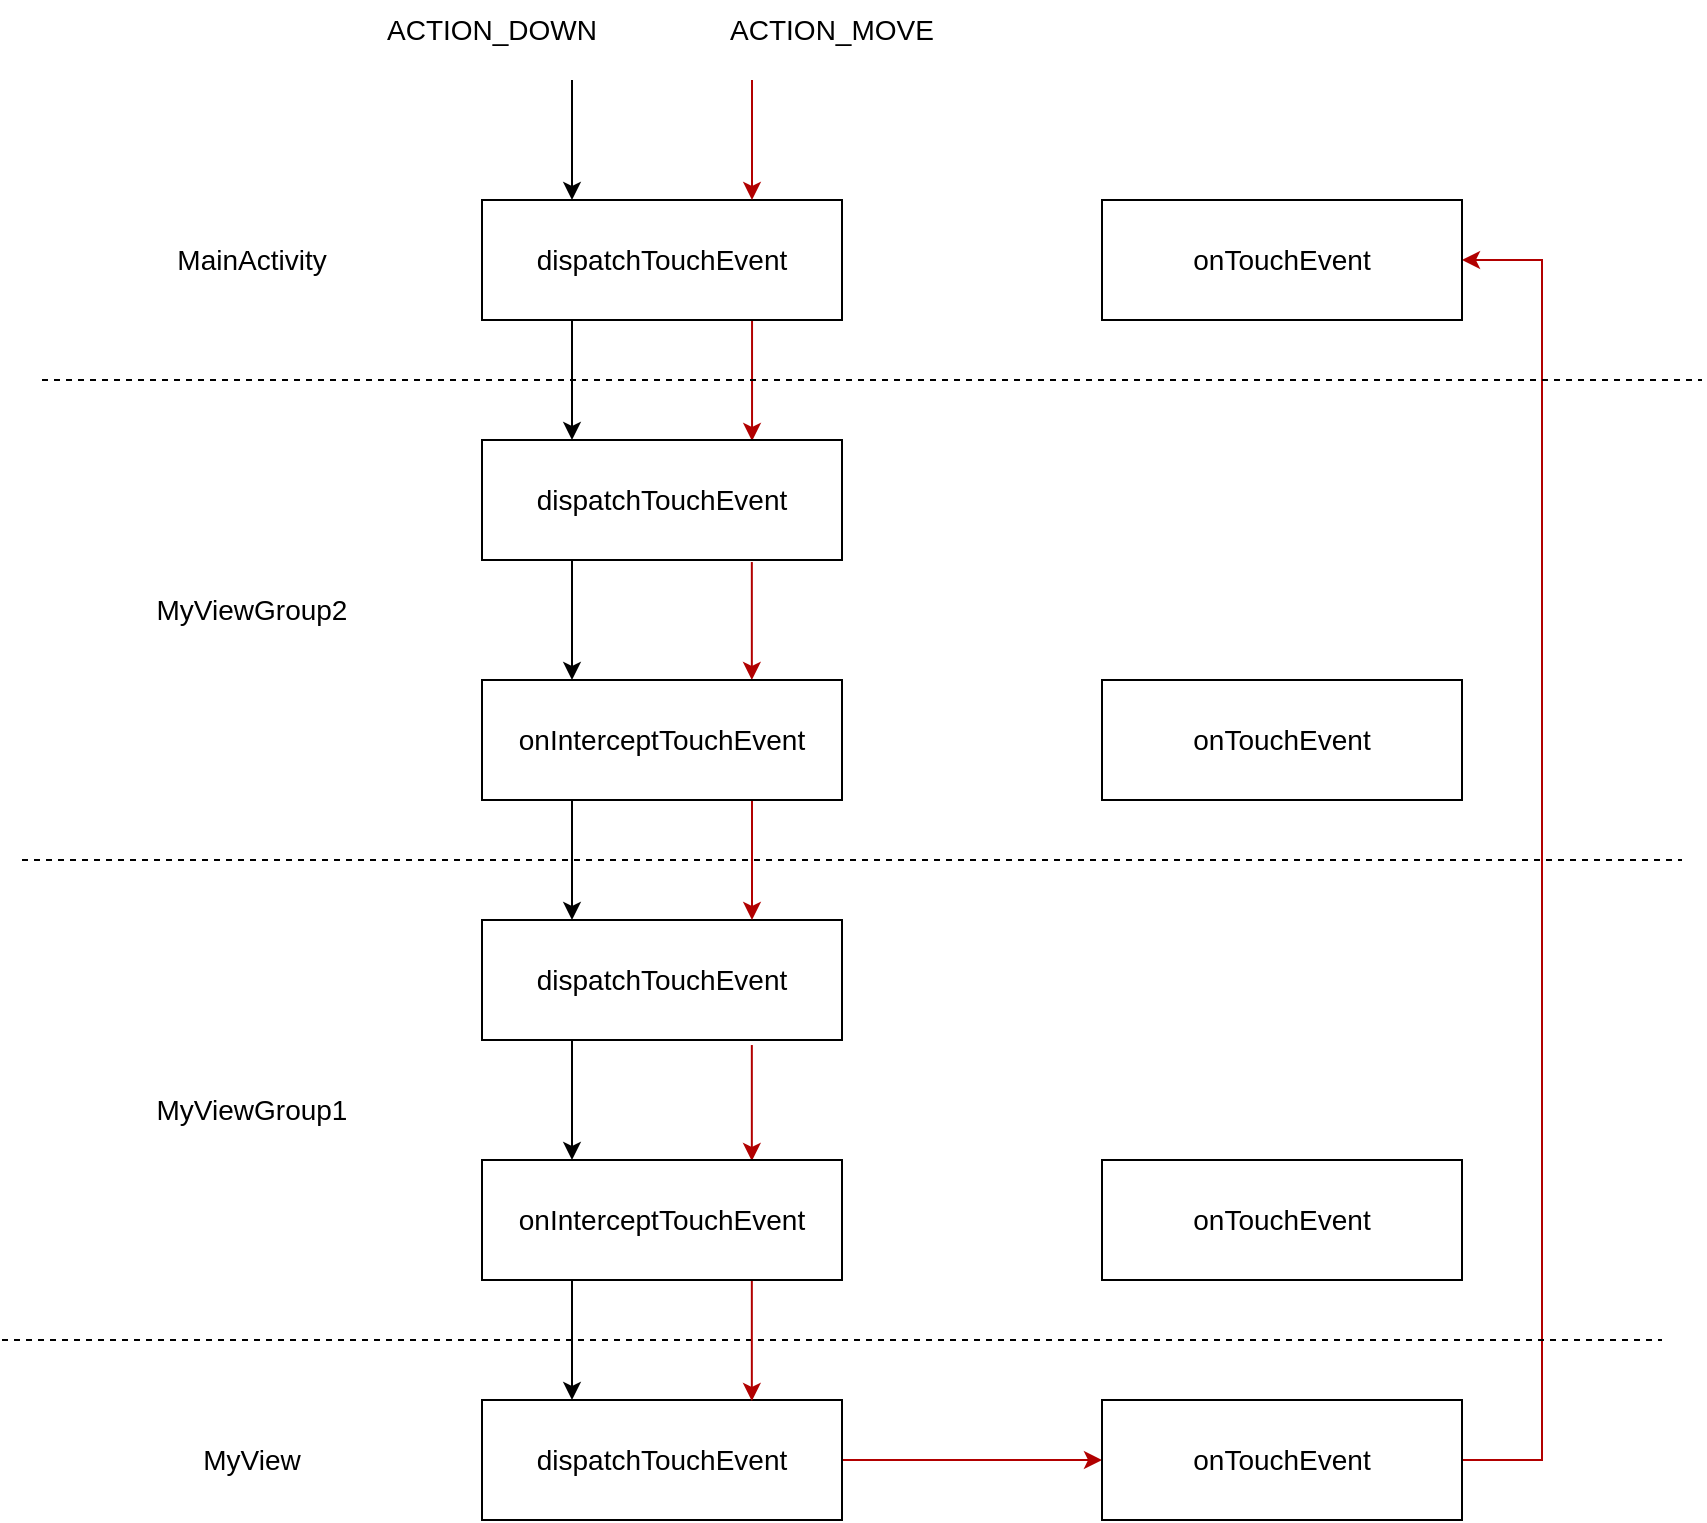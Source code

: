 <mxfile version="20.6.2" type="device"><diagram id="cjnYOt9zEhIVLolNWVA8" name="第 1 页"><mxGraphModel dx="943" dy="558" grid="1" gridSize="10" guides="1" tooltips="1" connect="1" arrows="1" fold="1" page="1" pageScale="1" pageWidth="827" pageHeight="1169" math="0" shadow="0"><root><mxCell id="0"/><mxCell id="1" parent="0"/><mxCell id="qp5EfxSRmxc_03JNL3Yc-1" style="edgeStyle=orthogonalEdgeStyle;rounded=0;orthogonalLoop=1;jettySize=auto;html=1;exitX=0.25;exitY=1;exitDx=0;exitDy=0;entryX=0.25;entryY=0;entryDx=0;entryDy=0;" parent="1" source="BhbTwz_tKM_GwKJJgFK0-1" target="BhbTwz_tKM_GwKJJgFK0-4" edge="1"><mxGeometry relative="1" as="geometry"/></mxCell><mxCell id="qp5EfxSRmxc_03JNL3Yc-2" style="edgeStyle=orthogonalEdgeStyle;rounded=0;orthogonalLoop=1;jettySize=auto;html=1;exitX=0.789;exitY=1.008;exitDx=0;exitDy=0;entryX=0.789;entryY=0.008;entryDx=0;entryDy=0;fillColor=#e51400;strokeColor=#B20000;entryPerimeter=0;exitPerimeter=0;" parent="1" edge="1"><mxGeometry relative="1" as="geometry"><mxPoint x="455.02" y="320.48" as="sourcePoint"/><mxPoint x="455.02" y="380.48" as="targetPoint"/></mxGeometry></mxCell><mxCell id="BhbTwz_tKM_GwKJJgFK0-1" value="dispatchTouchEvent" style="rounded=0;whiteSpace=wrap;html=1;fontSize=14;" parent="1" vertex="1"><mxGeometry x="320" y="260" width="180" height="60" as="geometry"/></mxCell><mxCell id="BhbTwz_tKM_GwKJJgFK0-2" value="" style="endArrow=classic;html=1;rounded=0;entryX=0.25;entryY=0;entryDx=0;entryDy=0;fontSize=14;" parent="1" target="BhbTwz_tKM_GwKJJgFK0-1" edge="1"><mxGeometry width="50" height="50" relative="1" as="geometry"><mxPoint x="365" y="200" as="sourcePoint"/><mxPoint x="690" y="270" as="targetPoint"/></mxGeometry></mxCell><mxCell id="BhbTwz_tKM_GwKJJgFK0-3" value="ACTION_DOWN" style="text;html=1;strokeColor=none;fillColor=none;align=center;verticalAlign=middle;whiteSpace=wrap;rounded=0;fontSize=14;" parent="1" vertex="1"><mxGeometry x="250" y="160" width="150" height="30" as="geometry"/></mxCell><mxCell id="tlFJZaUdAi4LSjoSfI8d-1" style="edgeStyle=orthogonalEdgeStyle;rounded=0;orthogonalLoop=1;jettySize=auto;html=1;exitX=0.25;exitY=1;exitDx=0;exitDy=0;entryX=0.25;entryY=0;entryDx=0;entryDy=0;" parent="1" source="BhbTwz_tKM_GwKJJgFK0-4" target="PAZ1qqW9tEFOrxL6rgNG-1" edge="1"><mxGeometry relative="1" as="geometry"/></mxCell><mxCell id="tlFJZaUdAi4LSjoSfI8d-3" style="edgeStyle=orthogonalEdgeStyle;rounded=0;orthogonalLoop=1;jettySize=auto;html=1;exitX=0.794;exitY=1.017;exitDx=0;exitDy=0;entryX=0.794;entryY=0;entryDx=0;entryDy=0;exitPerimeter=0;entryPerimeter=0;fillColor=#e51400;strokeColor=#B20000;" parent="1" edge="1"><mxGeometry relative="1" as="geometry"><mxPoint x="454.92" y="441.02" as="sourcePoint"/><mxPoint x="454.92" y="500" as="targetPoint"/></mxGeometry></mxCell><mxCell id="BhbTwz_tKM_GwKJJgFK0-4" value="dispatchTouchEvent" style="rounded=0;whiteSpace=wrap;html=1;fontSize=14;" parent="1" vertex="1"><mxGeometry x="320" y="380" width="180" height="60" as="geometry"/></mxCell><mxCell id="cAxE1mJYIoqhqPKMCjMX-1" style="edgeStyle=orthogonalEdgeStyle;rounded=0;orthogonalLoop=1;jettySize=auto;html=1;exitX=0.25;exitY=1;exitDx=0;exitDy=0;entryX=0.25;entryY=0;entryDx=0;entryDy=0;" parent="1" source="BhbTwz_tKM_GwKJJgFK0-6" target="PAZ1qqW9tEFOrxL6rgNG-4" edge="1"><mxGeometry relative="1" as="geometry"/></mxCell><mxCell id="cAxE1mJYIoqhqPKMCjMX-5" style="edgeStyle=orthogonalEdgeStyle;rounded=0;orthogonalLoop=1;jettySize=auto;html=1;exitX=0.794;exitY=1.042;exitDx=0;exitDy=0;entryX=0.794;entryY=0.008;entryDx=0;entryDy=0;exitPerimeter=0;entryPerimeter=0;fillColor=#e51400;strokeColor=#B20000;" parent="1" edge="1"><mxGeometry relative="1" as="geometry"><mxPoint x="454.92" y="682.52" as="sourcePoint"/><mxPoint x="454.92" y="740.48" as="targetPoint"/></mxGeometry></mxCell><mxCell id="BhbTwz_tKM_GwKJJgFK0-6" value="dispatchTouchEvent" style="rounded=0;whiteSpace=wrap;html=1;fontSize=14;" parent="1" vertex="1"><mxGeometry x="320" y="620" width="180" height="60" as="geometry"/></mxCell><mxCell id="xQ_3gfcpEOxJdgIkhKwV-1" style="edgeStyle=orthogonalEdgeStyle;rounded=0;orthogonalLoop=1;jettySize=auto;html=1;exitX=1;exitY=0.5;exitDx=0;exitDy=0;entryX=0;entryY=0.5;entryDx=0;entryDy=0;fillColor=#e51400;strokeColor=#B20000;" edge="1" parent="1" source="BhbTwz_tKM_GwKJJgFK0-9" target="BhbTwz_tKM_GwKJJgFK0-11"><mxGeometry relative="1" as="geometry"/></mxCell><mxCell id="BhbTwz_tKM_GwKJJgFK0-9" value="dispatchTouchEvent" style="rounded=0;whiteSpace=wrap;html=1;fontSize=14;" parent="1" vertex="1"><mxGeometry x="320" y="860" width="180" height="60" as="geometry"/></mxCell><mxCell id="xQ_3gfcpEOxJdgIkhKwV-2" style="edgeStyle=orthogonalEdgeStyle;rounded=0;orthogonalLoop=1;jettySize=auto;html=1;exitX=1;exitY=0.5;exitDx=0;exitDy=0;entryX=1;entryY=0.5;entryDx=0;entryDy=0;fillColor=#e51400;strokeColor=#B20000;" edge="1" parent="1" source="BhbTwz_tKM_GwKJJgFK0-11" target="BhbTwz_tKM_GwKJJgFK0-17"><mxGeometry relative="1" as="geometry"><Array as="points"><mxPoint x="850" y="890"/><mxPoint x="850" y="290"/></Array></mxGeometry></mxCell><mxCell id="BhbTwz_tKM_GwKJJgFK0-11" value="onTouchEvent" style="rounded=0;whiteSpace=wrap;html=1;fontSize=14;" parent="1" vertex="1"><mxGeometry x="630" y="860" width="180" height="60" as="geometry"/></mxCell><mxCell id="BhbTwz_tKM_GwKJJgFK0-14" value="onTouchEvent" style="rounded=0;whiteSpace=wrap;html=1;fontSize=14;" parent="1" vertex="1"><mxGeometry x="630" y="740" width="180" height="60" as="geometry"/></mxCell><mxCell id="BhbTwz_tKM_GwKJJgFK0-16" value="onTouchEvent" style="rounded=0;whiteSpace=wrap;html=1;fontSize=14;" parent="1" vertex="1"><mxGeometry x="630" y="500" width="180" height="60" as="geometry"/></mxCell><mxCell id="BhbTwz_tKM_GwKJJgFK0-17" value="onTouchEvent" style="rounded=0;whiteSpace=wrap;html=1;fontSize=14;" parent="1" vertex="1"><mxGeometry x="630" y="260" width="180" height="60" as="geometry"/></mxCell><mxCell id="BhbTwz_tKM_GwKJJgFK0-18" value="" style="endArrow=none;dashed=1;html=1;rounded=0;fontSize=14;" parent="1" edge="1"><mxGeometry width="50" height="50" relative="1" as="geometry"><mxPoint x="100" y="350" as="sourcePoint"/><mxPoint x="930" y="350" as="targetPoint"/></mxGeometry></mxCell><mxCell id="BhbTwz_tKM_GwKJJgFK0-19" value="MainActivity" style="text;html=1;strokeColor=none;fillColor=none;align=center;verticalAlign=middle;whiteSpace=wrap;rounded=0;fontSize=14;" parent="1" vertex="1"><mxGeometry x="130" y="275" width="150" height="30" as="geometry"/></mxCell><mxCell id="BhbTwz_tKM_GwKJJgFK0-20" value="" style="endArrow=none;dashed=1;html=1;rounded=0;fontSize=14;" parent="1" edge="1"><mxGeometry width="50" height="50" relative="1" as="geometry"><mxPoint x="90" y="590" as="sourcePoint"/><mxPoint x="920" y="590" as="targetPoint"/></mxGeometry></mxCell><mxCell id="BhbTwz_tKM_GwKJJgFK0-21" value="" style="endArrow=none;dashed=1;html=1;rounded=0;fontSize=14;" parent="1" edge="1"><mxGeometry width="50" height="50" relative="1" as="geometry"><mxPoint x="80" y="830" as="sourcePoint"/><mxPoint x="910" y="830" as="targetPoint"/></mxGeometry></mxCell><mxCell id="BhbTwz_tKM_GwKJJgFK0-22" value="MyViewGroup2" style="text;html=1;strokeColor=none;fillColor=none;align=center;verticalAlign=middle;whiteSpace=wrap;rounded=0;fontSize=14;" parent="1" vertex="1"><mxGeometry x="130" y="450" width="150" height="30" as="geometry"/></mxCell><mxCell id="BhbTwz_tKM_GwKJJgFK0-23" value="MyViewGroup1" style="text;html=1;strokeColor=none;fillColor=none;align=center;verticalAlign=middle;whiteSpace=wrap;rounded=0;fontSize=14;" parent="1" vertex="1"><mxGeometry x="130" y="700" width="150" height="30" as="geometry"/></mxCell><mxCell id="BhbTwz_tKM_GwKJJgFK0-24" value="MyView" style="text;html=1;strokeColor=none;fillColor=none;align=center;verticalAlign=middle;whiteSpace=wrap;rounded=0;fontSize=14;" parent="1" vertex="1"><mxGeometry x="130" y="875" width="150" height="30" as="geometry"/></mxCell><mxCell id="tlFJZaUdAi4LSjoSfI8d-2" style="edgeStyle=orthogonalEdgeStyle;rounded=0;orthogonalLoop=1;jettySize=auto;html=1;exitX=0.25;exitY=1;exitDx=0;exitDy=0;entryX=0.25;entryY=0;entryDx=0;entryDy=0;" parent="1" source="PAZ1qqW9tEFOrxL6rgNG-1" target="BhbTwz_tKM_GwKJJgFK0-6" edge="1"><mxGeometry relative="1" as="geometry"/></mxCell><mxCell id="tlFJZaUdAi4LSjoSfI8d-4" style="edgeStyle=orthogonalEdgeStyle;rounded=0;orthogonalLoop=1;jettySize=auto;html=1;fillColor=#e51400;strokeColor=#B20000;entryX=0.75;entryY=0;entryDx=0;entryDy=0;exitX=0.75;exitY=1;exitDx=0;exitDy=0;" parent="1" source="PAZ1qqW9tEFOrxL6rgNG-1" edge="1" target="BhbTwz_tKM_GwKJJgFK0-6"><mxGeometry relative="1" as="geometry"><mxPoint x="463" y="610" as="targetPoint"/><mxPoint x="450" y="580" as="sourcePoint"/></mxGeometry></mxCell><mxCell id="PAZ1qqW9tEFOrxL6rgNG-1" value="&lt;p&gt;onInterceptTouchEvent&lt;/p&gt;" style="rounded=0;whiteSpace=wrap;html=1;fontSize=14;" parent="1" vertex="1"><mxGeometry x="320" y="500" width="180" height="60" as="geometry"/></mxCell><mxCell id="cAxE1mJYIoqhqPKMCjMX-2" style="edgeStyle=orthogonalEdgeStyle;rounded=0;orthogonalLoop=1;jettySize=auto;html=1;exitX=0.25;exitY=1;exitDx=0;exitDy=0;entryX=0.25;entryY=0;entryDx=0;entryDy=0;" parent="1" source="PAZ1qqW9tEFOrxL6rgNG-4" target="BhbTwz_tKM_GwKJJgFK0-9" edge="1"><mxGeometry relative="1" as="geometry"/></mxCell><mxCell id="cAxE1mJYIoqhqPKMCjMX-6" style="edgeStyle=orthogonalEdgeStyle;rounded=0;orthogonalLoop=1;jettySize=auto;html=1;entryX=0.794;entryY=0.008;entryDx=0;entryDy=0;entryPerimeter=0;exitX=0.794;exitY=1;exitDx=0;exitDy=0;exitPerimeter=0;fillColor=#e51400;strokeColor=#B20000;" parent="1" edge="1"><mxGeometry relative="1" as="geometry"><mxPoint x="454.92" y="800" as="sourcePoint"/><mxPoint x="454.92" y="860.48" as="targetPoint"/></mxGeometry></mxCell><mxCell id="PAZ1qqW9tEFOrxL6rgNG-4" value="onInterceptTouchEvent" style="rounded=0;whiteSpace=wrap;html=1;fontSize=14;" parent="1" vertex="1"><mxGeometry x="320" y="740" width="180" height="60" as="geometry"/></mxCell><mxCell id="LDKud9TA5X5AGgoheaG7-8" value="" style="endArrow=classic;html=1;rounded=0;entryX=0.25;entryY=0;entryDx=0;entryDy=0;fontSize=14;fillColor=#e51400;strokeColor=#B20000;" parent="1" edge="1"><mxGeometry width="50" height="50" relative="1" as="geometry"><mxPoint x="455" y="200" as="sourcePoint"/><mxPoint x="455" y="260" as="targetPoint"/></mxGeometry></mxCell><mxCell id="LDKud9TA5X5AGgoheaG7-9" value="ACTION_MOVE" style="text;html=1;strokeColor=none;fillColor=none;align=center;verticalAlign=middle;whiteSpace=wrap;rounded=0;fontSize=14;" parent="1" vertex="1"><mxGeometry x="420" y="160" width="150" height="30" as="geometry"/></mxCell></root></mxGraphModel></diagram></mxfile>